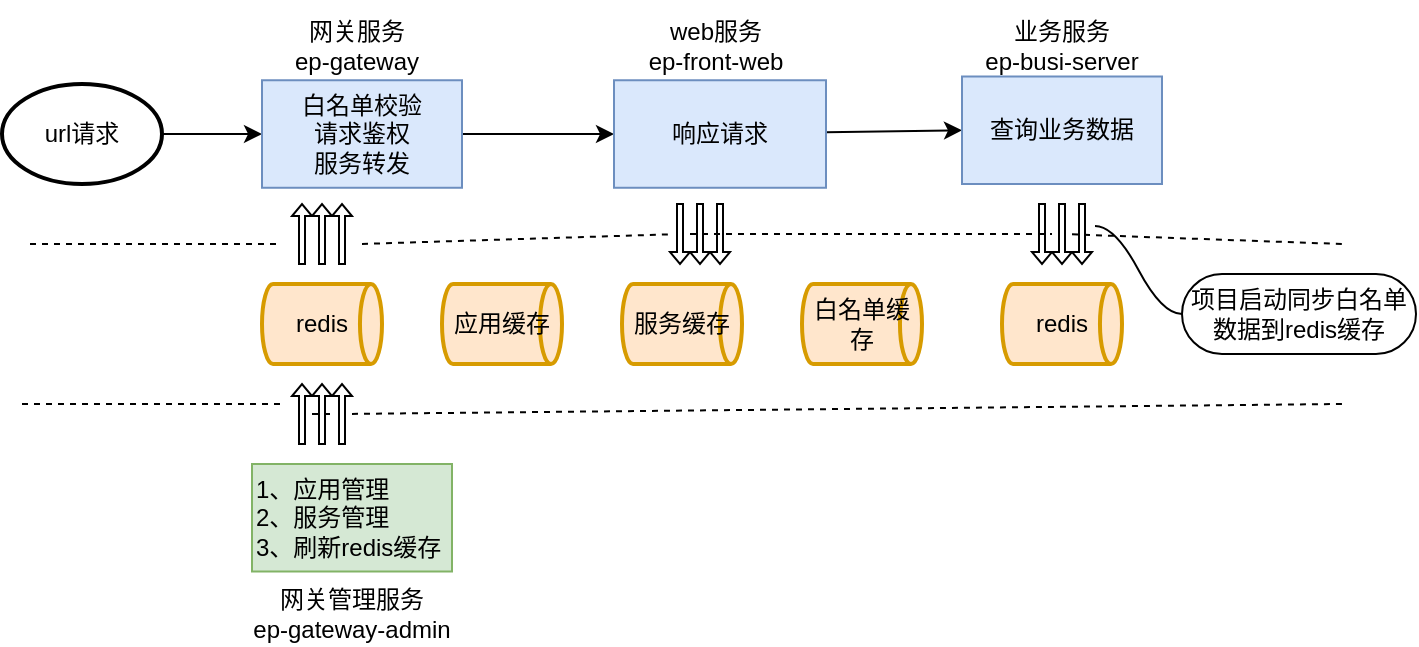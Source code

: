 <mxfile version="20.8.14" type="github">
  <diagram id="C5RBs43oDa-KdzZeNtuy" name="Page-1">
    <mxGraphModel dx="954" dy="562" grid="1" gridSize="10" guides="1" tooltips="1" connect="1" arrows="1" fold="1" page="1" pageScale="1" pageWidth="827" pageHeight="1169" math="0" shadow="0">
      <root>
        <mxCell id="WIyWlLk6GJQsqaUBKTNV-0" />
        <mxCell id="WIyWlLk6GJQsqaUBKTNV-1" parent="WIyWlLk6GJQsqaUBKTNV-0" />
        <mxCell id="DckrIjn_-fezl6wD4Rm--4" style="edgeStyle=orthogonalEdgeStyle;rounded=0;orthogonalLoop=1;jettySize=auto;html=1;entryX=0;entryY=0.5;entryDx=0;entryDy=0;" edge="1" parent="WIyWlLk6GJQsqaUBKTNV-1" source="DckrIjn_-fezl6wD4Rm--0" target="DckrIjn_-fezl6wD4Rm--2">
          <mxGeometry relative="1" as="geometry" />
        </mxCell>
        <mxCell id="DckrIjn_-fezl6wD4Rm--0" value="url请求" style="strokeWidth=2;html=1;shape=mxgraph.flowchart.start_1;whiteSpace=wrap;" vertex="1" parent="WIyWlLk6GJQsqaUBKTNV-1">
          <mxGeometry x="50" y="200" width="80" height="50" as="geometry" />
        </mxCell>
        <mxCell id="DckrIjn_-fezl6wD4Rm--34" style="rounded=0;orthogonalLoop=1;jettySize=auto;html=1;exitX=1;exitY=0.5;exitDx=0;exitDy=0;entryX=0;entryY=0.5;entryDx=0;entryDy=0;" edge="1" parent="WIyWlLk6GJQsqaUBKTNV-1" source="DckrIjn_-fezl6wD4Rm--2" target="DckrIjn_-fezl6wD4Rm--29">
          <mxGeometry relative="1" as="geometry">
            <mxPoint x="360" y="225" as="targetPoint" />
          </mxGeometry>
        </mxCell>
        <mxCell id="DckrIjn_-fezl6wD4Rm--2" value="白名单校验&lt;br&gt;&lt;div style=&quot;&quot;&gt;&lt;span style=&quot;background-color: initial;&quot;&gt;请求鉴权&lt;/span&gt;&lt;/div&gt;服务转发" style="rounded=0;whiteSpace=wrap;html=1;align=center;fillColor=#dae8fc;strokeColor=#6c8ebf;" vertex="1" parent="WIyWlLk6GJQsqaUBKTNV-1">
          <mxGeometry x="180" y="198.13" width="100" height="53.75" as="geometry" />
        </mxCell>
        <mxCell id="DckrIjn_-fezl6wD4Rm--3" value="网关服务&lt;br&gt;ep-gateway" style="text;html=1;strokeColor=none;fillColor=none;align=center;verticalAlign=middle;whiteSpace=wrap;rounded=0;" vertex="1" parent="WIyWlLk6GJQsqaUBKTNV-1">
          <mxGeometry x="180" y="166.25" width="95" height="30" as="geometry" />
        </mxCell>
        <mxCell id="DckrIjn_-fezl6wD4Rm--5" value="" style="endArrow=none;html=1;rounded=0;dashed=1;startArrow=none;" edge="1" parent="WIyWlLk6GJQsqaUBKTNV-1" source="DckrIjn_-fezl6wD4Rm--55">
          <mxGeometry width="50" height="50" relative="1" as="geometry">
            <mxPoint x="230" y="280" as="sourcePoint" />
            <mxPoint x="720" y="280" as="targetPoint" />
          </mxGeometry>
        </mxCell>
        <mxCell id="DckrIjn_-fezl6wD4Rm--6" value="redis" style="strokeWidth=2;html=1;shape=mxgraph.flowchart.direct_data;whiteSpace=wrap;fillColor=#ffe6cc;strokeColor=#d79b00;" vertex="1" parent="WIyWlLk6GJQsqaUBKTNV-1">
          <mxGeometry x="180" y="300" width="60" height="40" as="geometry" />
        </mxCell>
        <mxCell id="DckrIjn_-fezl6wD4Rm--7" value="应用缓存" style="strokeWidth=2;html=1;shape=mxgraph.flowchart.direct_data;whiteSpace=wrap;fillColor=#ffe6cc;strokeColor=#d79b00;" vertex="1" parent="WIyWlLk6GJQsqaUBKTNV-1">
          <mxGeometry x="270" y="300" width="60" height="40" as="geometry" />
        </mxCell>
        <mxCell id="DckrIjn_-fezl6wD4Rm--8" value="服务缓存" style="strokeWidth=2;html=1;shape=mxgraph.flowchart.direct_data;whiteSpace=wrap;fillColor=#ffe6cc;strokeColor=#d79b00;" vertex="1" parent="WIyWlLk6GJQsqaUBKTNV-1">
          <mxGeometry x="360" y="300" width="60" height="40" as="geometry" />
        </mxCell>
        <mxCell id="DckrIjn_-fezl6wD4Rm--9" value="白名单缓存" style="strokeWidth=2;html=1;shape=mxgraph.flowchart.direct_data;whiteSpace=wrap;fillColor=#ffe6cc;strokeColor=#d79b00;" vertex="1" parent="WIyWlLk6GJQsqaUBKTNV-1">
          <mxGeometry x="450" y="300" width="60" height="40" as="geometry" />
        </mxCell>
        <mxCell id="DckrIjn_-fezl6wD4Rm--10" value="redis" style="strokeWidth=2;html=1;shape=mxgraph.flowchart.direct_data;whiteSpace=wrap;fillColor=#ffe6cc;strokeColor=#d79b00;" vertex="1" parent="WIyWlLk6GJQsqaUBKTNV-1">
          <mxGeometry x="550" y="300" width="60" height="40" as="geometry" />
        </mxCell>
        <mxCell id="DckrIjn_-fezl6wD4Rm--12" value="" style="endArrow=none;html=1;rounded=0;dashed=1;" edge="1" parent="WIyWlLk6GJQsqaUBKTNV-1">
          <mxGeometry width="50" height="50" relative="1" as="geometry">
            <mxPoint x="64" y="280" as="sourcePoint" />
            <mxPoint x="190" y="280" as="targetPoint" />
            <Array as="points">
              <mxPoint x="130" y="280" />
            </Array>
          </mxGeometry>
        </mxCell>
        <mxCell id="DckrIjn_-fezl6wD4Rm--11" value="" style="shape=singleArrow;direction=north;whiteSpace=wrap;html=1;" vertex="1" parent="WIyWlLk6GJQsqaUBKTNV-1">
          <mxGeometry x="195" y="260" width="10" height="30" as="geometry" />
        </mxCell>
        <mxCell id="DckrIjn_-fezl6wD4Rm--14" value="" style="endArrow=none;html=1;rounded=0;dashed=1;startArrow=none;" edge="1" parent="WIyWlLk6GJQsqaUBKTNV-1" source="DckrIjn_-fezl6wD4Rm--11" target="DckrIjn_-fezl6wD4Rm--13">
          <mxGeometry width="50" height="50" relative="1" as="geometry">
            <mxPoint x="200" y="280" as="sourcePoint" />
            <mxPoint x="764" y="280" as="targetPoint" />
          </mxGeometry>
        </mxCell>
        <mxCell id="DckrIjn_-fezl6wD4Rm--13" value="" style="shape=singleArrow;direction=north;whiteSpace=wrap;html=1;" vertex="1" parent="WIyWlLk6GJQsqaUBKTNV-1">
          <mxGeometry x="205" y="260" width="10" height="30" as="geometry" />
        </mxCell>
        <mxCell id="DckrIjn_-fezl6wD4Rm--16" value="" style="endArrow=none;html=1;rounded=0;dashed=1;startArrow=none;" edge="1" parent="WIyWlLk6GJQsqaUBKTNV-1" source="DckrIjn_-fezl6wD4Rm--13" target="DckrIjn_-fezl6wD4Rm--15">
          <mxGeometry width="50" height="50" relative="1" as="geometry">
            <mxPoint x="215" y="280" as="sourcePoint" />
            <mxPoint x="764" y="280" as="targetPoint" />
          </mxGeometry>
        </mxCell>
        <mxCell id="DckrIjn_-fezl6wD4Rm--15" value="" style="shape=singleArrow;direction=north;whiteSpace=wrap;html=1;" vertex="1" parent="WIyWlLk6GJQsqaUBKTNV-1">
          <mxGeometry x="215" y="260" width="10" height="30" as="geometry" />
        </mxCell>
        <mxCell id="DckrIjn_-fezl6wD4Rm--20" value="" style="endArrow=none;html=1;rounded=0;dashed=1;startArrow=none;" edge="1" parent="WIyWlLk6GJQsqaUBKTNV-1" source="DckrIjn_-fezl6wD4Rm--24">
          <mxGeometry width="50" height="50" relative="1" as="geometry">
            <mxPoint x="60" y="360" as="sourcePoint" />
            <mxPoint x="720" y="360" as="targetPoint" />
          </mxGeometry>
        </mxCell>
        <mxCell id="DckrIjn_-fezl6wD4Rm--21" value="1、应用管理&lt;br&gt;2、服务管理&lt;br&gt;3、刷新redis缓存" style="rounded=0;whiteSpace=wrap;html=1;align=left;fillColor=#d5e8d4;strokeColor=#82b366;" vertex="1" parent="WIyWlLk6GJQsqaUBKTNV-1">
          <mxGeometry x="175" y="390" width="100" height="53.75" as="geometry" />
        </mxCell>
        <mxCell id="DckrIjn_-fezl6wD4Rm--23" value="" style="endArrow=none;html=1;rounded=0;dashed=1;startArrow=none;" edge="1" parent="WIyWlLk6GJQsqaUBKTNV-1">
          <mxGeometry width="50" height="50" relative="1" as="geometry">
            <mxPoint x="60" y="360" as="sourcePoint" />
            <mxPoint x="190" y="360" as="targetPoint" />
          </mxGeometry>
        </mxCell>
        <mxCell id="DckrIjn_-fezl6wD4Rm--22" value="" style="shape=singleArrow;direction=north;whiteSpace=wrap;html=1;" vertex="1" parent="WIyWlLk6GJQsqaUBKTNV-1">
          <mxGeometry x="195" y="350" width="10" height="30" as="geometry" />
        </mxCell>
        <mxCell id="DckrIjn_-fezl6wD4Rm--25" value="" style="shape=singleArrow;direction=north;whiteSpace=wrap;html=1;" vertex="1" parent="WIyWlLk6GJQsqaUBKTNV-1">
          <mxGeometry x="205" y="350" width="10" height="30" as="geometry" />
        </mxCell>
        <mxCell id="DckrIjn_-fezl6wD4Rm--26" value="" style="endArrow=none;html=1;rounded=0;dashed=1;startArrow=none;" edge="1" parent="WIyWlLk6GJQsqaUBKTNV-1" source="DckrIjn_-fezl6wD4Rm--22" target="DckrIjn_-fezl6wD4Rm--24">
          <mxGeometry width="50" height="50" relative="1" as="geometry">
            <mxPoint x="205" y="364.955" as="sourcePoint" />
            <mxPoint x="750" y="360" as="targetPoint" />
          </mxGeometry>
        </mxCell>
        <mxCell id="DckrIjn_-fezl6wD4Rm--24" value="" style="shape=singleArrow;direction=north;whiteSpace=wrap;html=1;" vertex="1" parent="WIyWlLk6GJQsqaUBKTNV-1">
          <mxGeometry x="215" y="350" width="10" height="30" as="geometry" />
        </mxCell>
        <mxCell id="DckrIjn_-fezl6wD4Rm--28" value="网关管理服务&lt;br&gt;ep-gateway-admin" style="text;html=1;strokeColor=none;fillColor=none;align=center;verticalAlign=middle;whiteSpace=wrap;rounded=0;" vertex="1" parent="WIyWlLk6GJQsqaUBKTNV-1">
          <mxGeometry x="160" y="450" width="130" height="30" as="geometry" />
        </mxCell>
        <mxCell id="DckrIjn_-fezl6wD4Rm--35" style="edgeStyle=none;rounded=0;orthogonalLoop=1;jettySize=auto;html=1;entryX=0;entryY=0.5;entryDx=0;entryDy=0;" edge="1" parent="WIyWlLk6GJQsqaUBKTNV-1" source="DckrIjn_-fezl6wD4Rm--29" target="DckrIjn_-fezl6wD4Rm--30">
          <mxGeometry relative="1" as="geometry" />
        </mxCell>
        <mxCell id="DckrIjn_-fezl6wD4Rm--29" value="响应请求" style="rounded=0;whiteSpace=wrap;html=1;align=center;fillColor=#dae8fc;strokeColor=#6c8ebf;" vertex="1" parent="WIyWlLk6GJQsqaUBKTNV-1">
          <mxGeometry x="356" y="198.13" width="106" height="53.75" as="geometry" />
        </mxCell>
        <mxCell id="DckrIjn_-fezl6wD4Rm--30" value="查询业务数据" style="rounded=0;whiteSpace=wrap;html=1;align=center;fillColor=#dae8fc;strokeColor=#6c8ebf;" vertex="1" parent="WIyWlLk6GJQsqaUBKTNV-1">
          <mxGeometry x="530" y="196.25" width="100" height="53.75" as="geometry" />
        </mxCell>
        <mxCell id="DckrIjn_-fezl6wD4Rm--31" value="web服务&lt;br&gt;ep-front-web" style="text;html=1;strokeColor=none;fillColor=none;align=center;verticalAlign=middle;whiteSpace=wrap;rounded=0;" vertex="1" parent="WIyWlLk6GJQsqaUBKTNV-1">
          <mxGeometry x="364" y="166.25" width="86" height="30" as="geometry" />
        </mxCell>
        <mxCell id="DckrIjn_-fezl6wD4Rm--32" value="业务服务&lt;br&gt;ep-busi-server" style="text;html=1;strokeColor=none;fillColor=none;align=center;verticalAlign=middle;whiteSpace=wrap;rounded=0;" vertex="1" parent="WIyWlLk6GJQsqaUBKTNV-1">
          <mxGeometry x="530" y="166.25" width="100" height="30" as="geometry" />
        </mxCell>
        <mxCell id="DckrIjn_-fezl6wD4Rm--45" value="项目启动同步白名单数据到redis缓存" style="whiteSpace=wrap;html=1;rounded=1;arcSize=50;align=center;verticalAlign=middle;strokeWidth=1;autosize=1;spacing=4;treeFolding=1;treeMoving=1;newEdgeStyle={&quot;edgeStyle&quot;:&quot;entityRelationEdgeStyle&quot;,&quot;startArrow&quot;:&quot;none&quot;,&quot;endArrow&quot;:&quot;none&quot;,&quot;segment&quot;:10,&quot;curved&quot;:1,&quot;sourcePerimeterSpacing&quot;:0,&quot;targetPerimeterSpacing&quot;:0};" vertex="1" parent="WIyWlLk6GJQsqaUBKTNV-1">
          <mxGeometry x="640" y="295" width="117" height="40" as="geometry" />
        </mxCell>
        <mxCell id="DckrIjn_-fezl6wD4Rm--46" value="" style="edgeStyle=entityRelationEdgeStyle;startArrow=none;endArrow=none;segment=10;curved=1;sourcePerimeterSpacing=0;targetPerimeterSpacing=0;rounded=0;exitX=0;exitY=0;exitDx=16;exitDy=3.5;exitPerimeter=0;" edge="1" target="DckrIjn_-fezl6wD4Rm--45" parent="WIyWlLk6GJQsqaUBKTNV-1">
          <mxGeometry relative="1" as="geometry">
            <mxPoint x="596.5" y="271" as="sourcePoint" />
          </mxGeometry>
        </mxCell>
        <mxCell id="DckrIjn_-fezl6wD4Rm--48" value="" style="endArrow=none;html=1;rounded=0;dashed=1;startArrow=none;" edge="1" parent="WIyWlLk6GJQsqaUBKTNV-1" target="DckrIjn_-fezl6wD4Rm--47">
          <mxGeometry width="50" height="50" relative="1" as="geometry">
            <mxPoint x="230" y="280" as="sourcePoint" />
            <mxPoint x="720" y="280" as="targetPoint" />
          </mxGeometry>
        </mxCell>
        <mxCell id="DckrIjn_-fezl6wD4Rm--47" value="" style="shape=singleArrow;direction=south;whiteSpace=wrap;html=1;" vertex="1" parent="WIyWlLk6GJQsqaUBKTNV-1">
          <mxGeometry x="384" y="260" width="10" height="30" as="geometry" />
        </mxCell>
        <mxCell id="DckrIjn_-fezl6wD4Rm--49" value="" style="shape=singleArrow;direction=south;whiteSpace=wrap;html=1;" vertex="1" parent="WIyWlLk6GJQsqaUBKTNV-1">
          <mxGeometry x="394" y="260" width="10" height="30" as="geometry" />
        </mxCell>
        <mxCell id="DckrIjn_-fezl6wD4Rm--50" value="" style="shape=singleArrow;direction=south;whiteSpace=wrap;html=1;" vertex="1" parent="WIyWlLk6GJQsqaUBKTNV-1">
          <mxGeometry x="404" y="260" width="10" height="30" as="geometry" />
        </mxCell>
        <mxCell id="DckrIjn_-fezl6wD4Rm--53" style="edgeStyle=none;rounded=0;orthogonalLoop=1;jettySize=auto;html=1;exitX=0.5;exitY=0;exitDx=0;exitDy=0;" edge="1" parent="WIyWlLk6GJQsqaUBKTNV-1" source="DckrIjn_-fezl6wD4Rm--31" target="DckrIjn_-fezl6wD4Rm--31">
          <mxGeometry relative="1" as="geometry" />
        </mxCell>
        <mxCell id="DckrIjn_-fezl6wD4Rm--54" value="" style="shape=singleArrow;direction=south;whiteSpace=wrap;html=1;" vertex="1" parent="WIyWlLk6GJQsqaUBKTNV-1">
          <mxGeometry x="565" y="260" width="10" height="30" as="geometry" />
        </mxCell>
        <mxCell id="DckrIjn_-fezl6wD4Rm--56" value="" style="endArrow=none;html=1;rounded=0;dashed=1;startArrow=none;" edge="1" parent="WIyWlLk6GJQsqaUBKTNV-1" source="DckrIjn_-fezl6wD4Rm--47" target="DckrIjn_-fezl6wD4Rm--55">
          <mxGeometry width="50" height="50" relative="1" as="geometry">
            <mxPoint x="394" y="275.076" as="sourcePoint" />
            <mxPoint x="720" y="280" as="targetPoint" />
          </mxGeometry>
        </mxCell>
        <mxCell id="DckrIjn_-fezl6wD4Rm--55" value="" style="shape=singleArrow;direction=south;whiteSpace=wrap;html=1;" vertex="1" parent="WIyWlLk6GJQsqaUBKTNV-1">
          <mxGeometry x="575" y="260" width="10" height="30" as="geometry" />
        </mxCell>
        <mxCell id="DckrIjn_-fezl6wD4Rm--57" value="" style="shape=singleArrow;direction=south;whiteSpace=wrap;html=1;" vertex="1" parent="WIyWlLk6GJQsqaUBKTNV-1">
          <mxGeometry x="585" y="260" width="10" height="30" as="geometry" />
        </mxCell>
      </root>
    </mxGraphModel>
  </diagram>
</mxfile>
